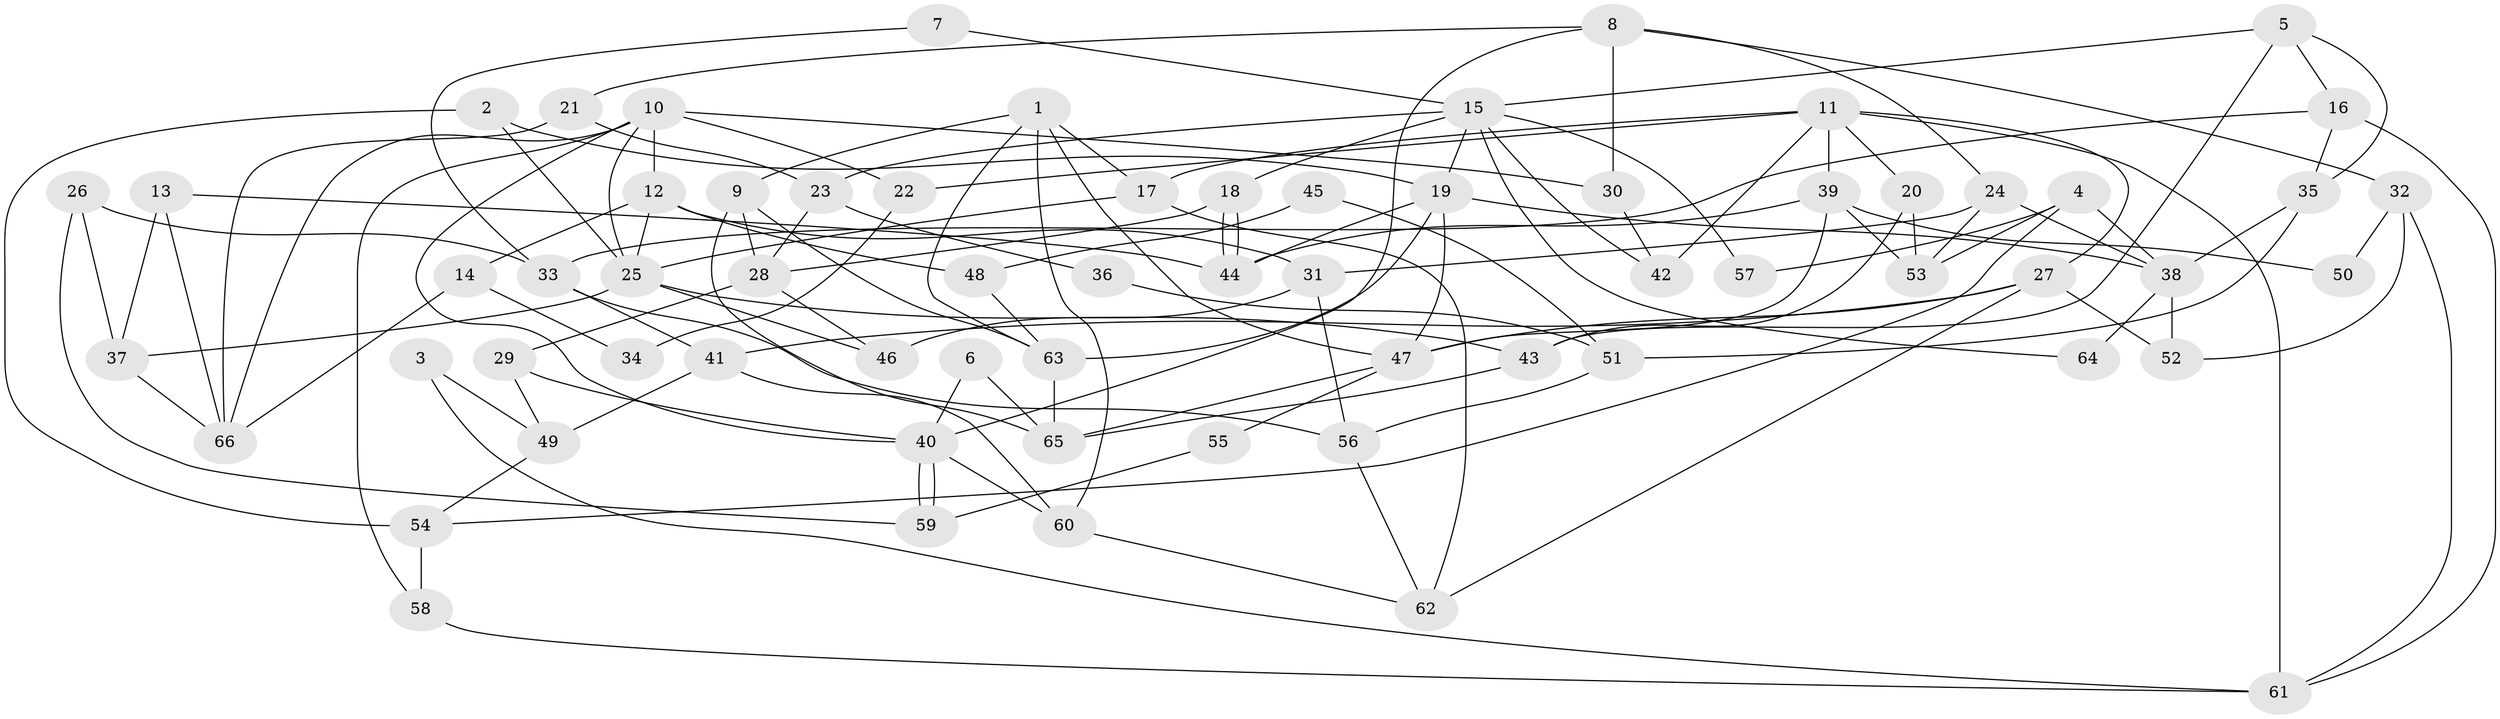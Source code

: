 // Generated by graph-tools (version 1.1) at 2025/15/03/09/25 04:15:17]
// undirected, 66 vertices, 132 edges
graph export_dot {
graph [start="1"]
  node [color=gray90,style=filled];
  1;
  2;
  3;
  4;
  5;
  6;
  7;
  8;
  9;
  10;
  11;
  12;
  13;
  14;
  15;
  16;
  17;
  18;
  19;
  20;
  21;
  22;
  23;
  24;
  25;
  26;
  27;
  28;
  29;
  30;
  31;
  32;
  33;
  34;
  35;
  36;
  37;
  38;
  39;
  40;
  41;
  42;
  43;
  44;
  45;
  46;
  47;
  48;
  49;
  50;
  51;
  52;
  53;
  54;
  55;
  56;
  57;
  58;
  59;
  60;
  61;
  62;
  63;
  64;
  65;
  66;
  1 -- 47;
  1 -- 9;
  1 -- 17;
  1 -- 60;
  1 -- 63;
  2 -- 19;
  2 -- 25;
  2 -- 54;
  3 -- 61;
  3 -- 49;
  4 -- 53;
  4 -- 54;
  4 -- 38;
  4 -- 57;
  5 -- 16;
  5 -- 43;
  5 -- 15;
  5 -- 35;
  6 -- 40;
  6 -- 65;
  7 -- 15;
  7 -- 33;
  8 -- 30;
  8 -- 40;
  8 -- 21;
  8 -- 24;
  8 -- 32;
  9 -- 65;
  9 -- 63;
  9 -- 28;
  10 -- 66;
  10 -- 12;
  10 -- 22;
  10 -- 25;
  10 -- 30;
  10 -- 40;
  10 -- 58;
  11 -- 27;
  11 -- 17;
  11 -- 20;
  11 -- 22;
  11 -- 39;
  11 -- 42;
  11 -- 61;
  12 -- 31;
  12 -- 25;
  12 -- 14;
  12 -- 48;
  13 -- 66;
  13 -- 44;
  13 -- 37;
  14 -- 66;
  14 -- 34;
  15 -- 19;
  15 -- 18;
  15 -- 23;
  15 -- 42;
  15 -- 57;
  15 -- 64;
  16 -- 35;
  16 -- 61;
  16 -- 33;
  17 -- 62;
  17 -- 25;
  18 -- 44;
  18 -- 44;
  18 -- 28;
  19 -- 44;
  19 -- 38;
  19 -- 47;
  19 -- 63;
  20 -- 53;
  20 -- 43;
  21 -- 23;
  21 -- 66;
  22 -- 34;
  23 -- 28;
  23 -- 36;
  24 -- 31;
  24 -- 38;
  24 -- 53;
  25 -- 37;
  25 -- 43;
  25 -- 46;
  26 -- 33;
  26 -- 37;
  26 -- 59;
  27 -- 47;
  27 -- 41;
  27 -- 52;
  27 -- 62;
  28 -- 29;
  28 -- 46;
  29 -- 40;
  29 -- 49;
  30 -- 42;
  31 -- 56;
  31 -- 46;
  32 -- 52;
  32 -- 50;
  32 -- 61;
  33 -- 41;
  33 -- 56;
  35 -- 38;
  35 -- 51;
  36 -- 51;
  37 -- 66;
  38 -- 52;
  38 -- 64;
  39 -- 47;
  39 -- 44;
  39 -- 50;
  39 -- 53;
  40 -- 59;
  40 -- 59;
  40 -- 60;
  41 -- 49;
  41 -- 60;
  43 -- 65;
  45 -- 51;
  45 -- 48;
  47 -- 65;
  47 -- 55;
  48 -- 63;
  49 -- 54;
  51 -- 56;
  54 -- 58;
  55 -- 59;
  56 -- 62;
  58 -- 61;
  60 -- 62;
  63 -- 65;
}
